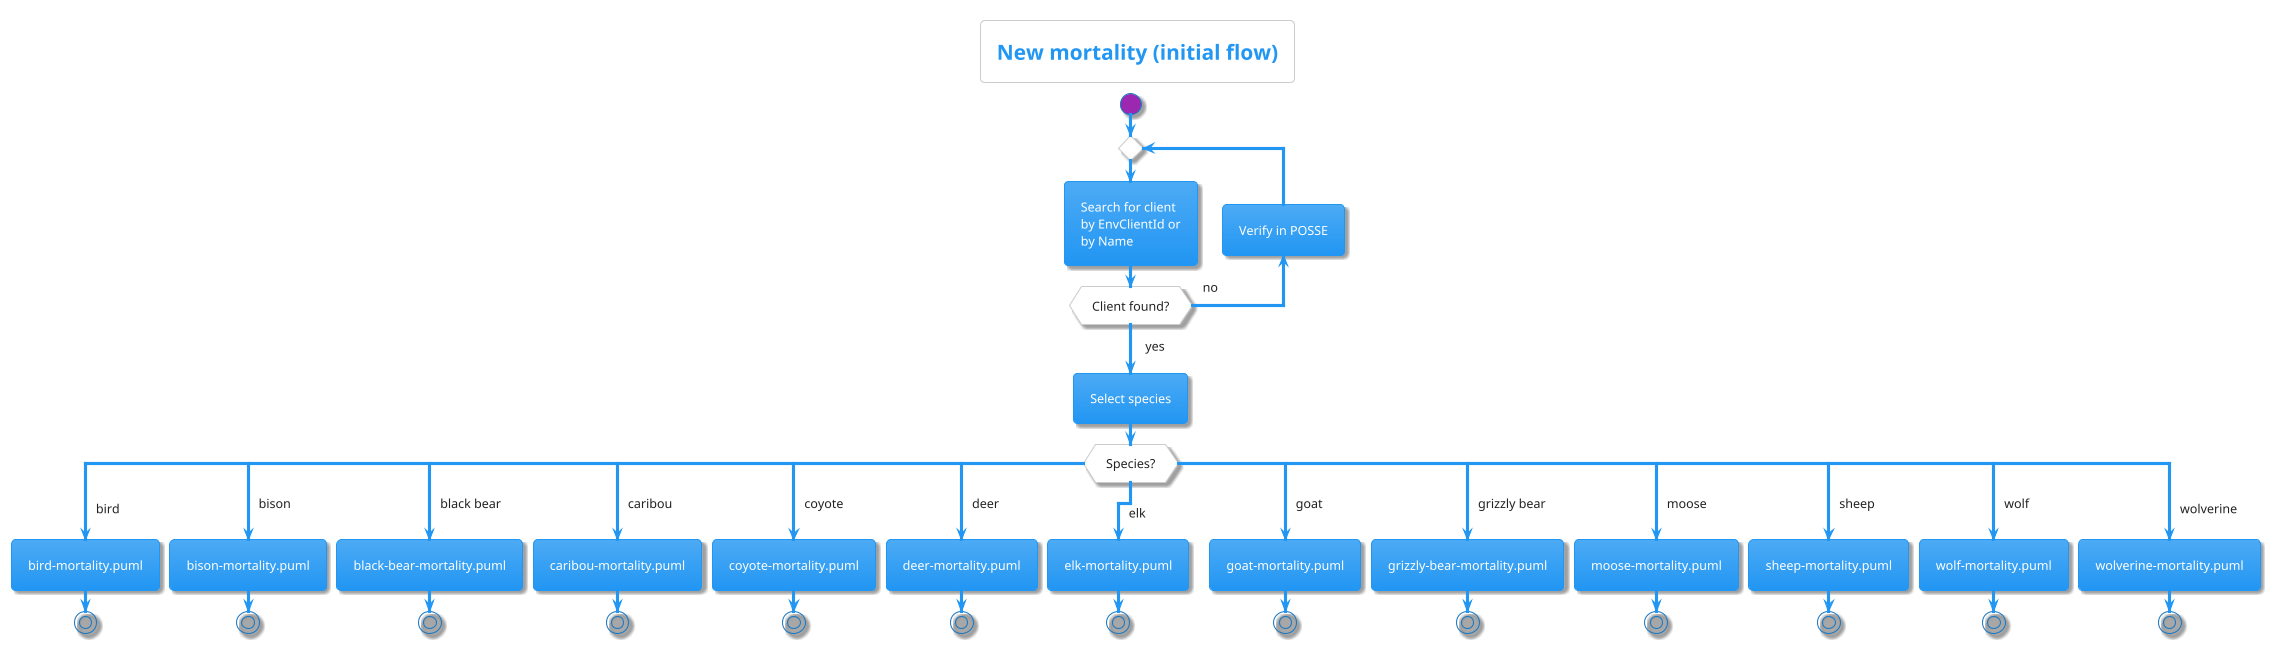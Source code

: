 @startuml new-mortality-initial-flow
!theme materia
title New mortality (initial flow)

start

repeat
    :Search for client
    by EnvClientId or
    by Name;
    backward:Verify in POSSE;
repeat while (Client found?) is (no)
->yes;
:Select species;
switch (Species?)
case (bird)
    :bird-mortality.puml;
    stop
case (bison)
    :bison-mortality.puml;
    stop
case (black bear)
    :black-bear-mortality.puml;
    stop
case (caribou)
    :caribou-mortality.puml;
    stop
case (coyote)
    :coyote-mortality.puml;
    stop
case (deer)
    :deer-mortality.puml;
    stop
case (elk)
    :elk-mortality.puml;
    stop
case (goat)
    :goat-mortality.puml;
    stop
case (grizzly bear)
    :grizzly-bear-mortality.puml;
    stop
case (moose)
    :moose-mortality.puml;
    stop
case (sheep)
    :sheep-mortality.puml;
    stop
case (wolf)
    :wolf-mortality.puml;
    stop
case (wolverine)
    :wolverine-mortality.puml;
    stop
endswitch

@enduml